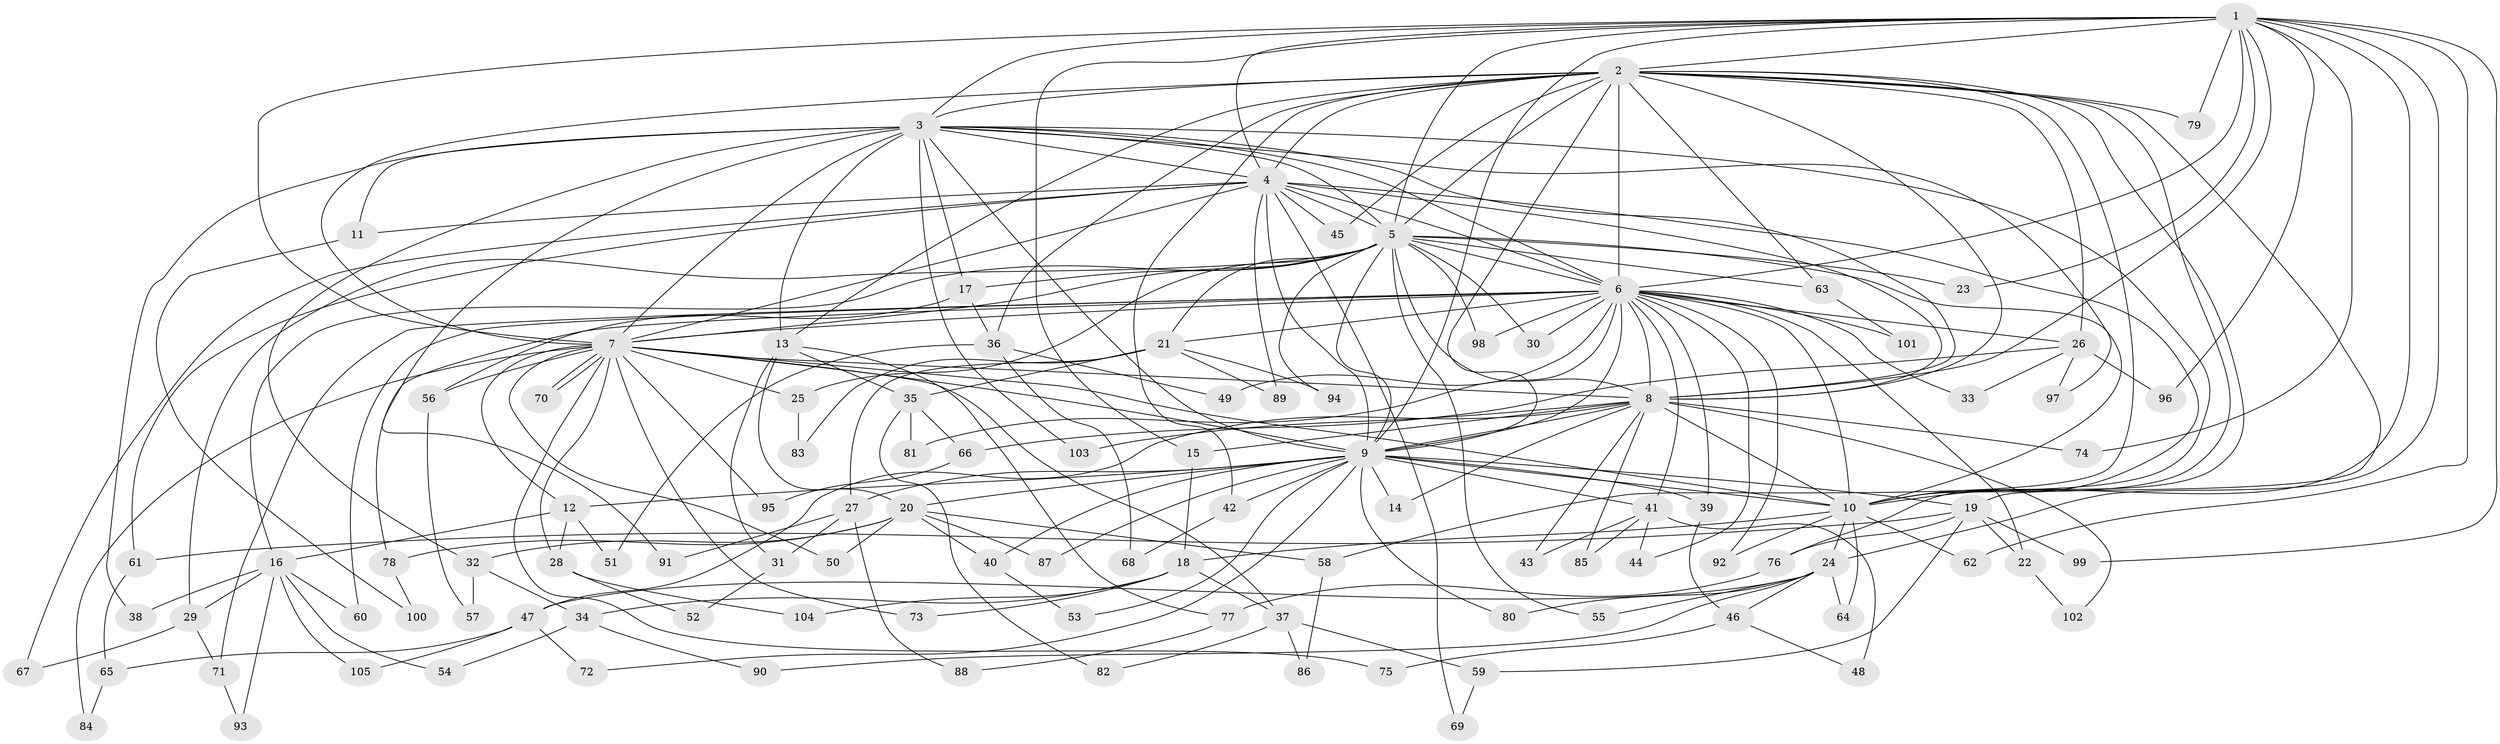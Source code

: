 // coarse degree distribution, {14: 0.025974025974025976, 16: 0.012987012987012988, 17: 0.012987012987012988, 13: 0.012987012987012988, 19: 0.012987012987012988, 26: 0.012987012987012988, 30: 0.012987012987012988, 3: 0.19480519480519481, 10: 0.012987012987012988, 2: 0.45454545454545453, 6: 0.06493506493506493, 7: 0.03896103896103896, 8: 0.012987012987012988, 5: 0.05194805194805195, 4: 0.05194805194805195, 1: 0.012987012987012988}
// Generated by graph-tools (version 1.1) at 2025/41/03/06/25 10:41:38]
// undirected, 105 vertices, 235 edges
graph export_dot {
graph [start="1"]
  node [color=gray90,style=filled];
  1;
  2;
  3;
  4;
  5;
  6;
  7;
  8;
  9;
  10;
  11;
  12;
  13;
  14;
  15;
  16;
  17;
  18;
  19;
  20;
  21;
  22;
  23;
  24;
  25;
  26;
  27;
  28;
  29;
  30;
  31;
  32;
  33;
  34;
  35;
  36;
  37;
  38;
  39;
  40;
  41;
  42;
  43;
  44;
  45;
  46;
  47;
  48;
  49;
  50;
  51;
  52;
  53;
  54;
  55;
  56;
  57;
  58;
  59;
  60;
  61;
  62;
  63;
  64;
  65;
  66;
  67;
  68;
  69;
  70;
  71;
  72;
  73;
  74;
  75;
  76;
  77;
  78;
  79;
  80;
  81;
  82;
  83;
  84;
  85;
  86;
  87;
  88;
  89;
  90;
  91;
  92;
  93;
  94;
  95;
  96;
  97;
  98;
  99;
  100;
  101;
  102;
  103;
  104;
  105;
  1 -- 2;
  1 -- 3;
  1 -- 4;
  1 -- 5;
  1 -- 6;
  1 -- 7;
  1 -- 8;
  1 -- 9;
  1 -- 10;
  1 -- 15;
  1 -- 23;
  1 -- 24;
  1 -- 62;
  1 -- 74;
  1 -- 79;
  1 -- 96;
  1 -- 99;
  2 -- 3;
  2 -- 4;
  2 -- 5;
  2 -- 6;
  2 -- 7;
  2 -- 8;
  2 -- 9;
  2 -- 10;
  2 -- 13;
  2 -- 19;
  2 -- 26;
  2 -- 36;
  2 -- 42;
  2 -- 45;
  2 -- 58;
  2 -- 63;
  2 -- 76;
  2 -- 79;
  3 -- 4;
  3 -- 5;
  3 -- 6;
  3 -- 7;
  3 -- 8;
  3 -- 9;
  3 -- 10;
  3 -- 11;
  3 -- 13;
  3 -- 17;
  3 -- 32;
  3 -- 38;
  3 -- 91;
  3 -- 97;
  3 -- 103;
  4 -- 5;
  4 -- 6;
  4 -- 7;
  4 -- 8;
  4 -- 9;
  4 -- 10;
  4 -- 11;
  4 -- 45;
  4 -- 61;
  4 -- 67;
  4 -- 69;
  4 -- 89;
  5 -- 6;
  5 -- 7;
  5 -- 8;
  5 -- 9;
  5 -- 10;
  5 -- 16;
  5 -- 17;
  5 -- 21;
  5 -- 23;
  5 -- 25;
  5 -- 29;
  5 -- 30;
  5 -- 55;
  5 -- 63;
  5 -- 94;
  5 -- 98;
  6 -- 7;
  6 -- 8;
  6 -- 9;
  6 -- 10;
  6 -- 21;
  6 -- 22;
  6 -- 26;
  6 -- 30;
  6 -- 33;
  6 -- 39;
  6 -- 41;
  6 -- 44;
  6 -- 49;
  6 -- 60;
  6 -- 71;
  6 -- 78;
  6 -- 81;
  6 -- 92;
  6 -- 98;
  6 -- 101;
  7 -- 8;
  7 -- 9;
  7 -- 10;
  7 -- 12;
  7 -- 25;
  7 -- 28;
  7 -- 37;
  7 -- 50;
  7 -- 56;
  7 -- 70;
  7 -- 70;
  7 -- 73;
  7 -- 75;
  7 -- 84;
  7 -- 95;
  8 -- 9;
  8 -- 10;
  8 -- 14;
  8 -- 15;
  8 -- 43;
  8 -- 47;
  8 -- 74;
  8 -- 85;
  8 -- 102;
  8 -- 103;
  9 -- 10;
  9 -- 12;
  9 -- 14;
  9 -- 19;
  9 -- 20;
  9 -- 27;
  9 -- 39;
  9 -- 40;
  9 -- 41;
  9 -- 42;
  9 -- 53;
  9 -- 72;
  9 -- 80;
  9 -- 87;
  10 -- 18;
  10 -- 24;
  10 -- 62;
  10 -- 64;
  10 -- 92;
  11 -- 100;
  12 -- 16;
  12 -- 28;
  12 -- 51;
  13 -- 20;
  13 -- 31;
  13 -- 35;
  13 -- 77;
  15 -- 18;
  16 -- 29;
  16 -- 38;
  16 -- 54;
  16 -- 60;
  16 -- 93;
  16 -- 105;
  17 -- 36;
  17 -- 56;
  18 -- 34;
  18 -- 37;
  18 -- 73;
  18 -- 104;
  19 -- 22;
  19 -- 59;
  19 -- 61;
  19 -- 76;
  19 -- 99;
  20 -- 32;
  20 -- 40;
  20 -- 50;
  20 -- 58;
  20 -- 78;
  20 -- 87;
  21 -- 27;
  21 -- 35;
  21 -- 83;
  21 -- 89;
  21 -- 94;
  22 -- 102;
  24 -- 46;
  24 -- 47;
  24 -- 55;
  24 -- 64;
  24 -- 80;
  24 -- 90;
  25 -- 83;
  26 -- 33;
  26 -- 66;
  26 -- 96;
  26 -- 97;
  27 -- 31;
  27 -- 88;
  27 -- 91;
  28 -- 52;
  28 -- 104;
  29 -- 67;
  29 -- 71;
  31 -- 52;
  32 -- 34;
  32 -- 57;
  34 -- 54;
  34 -- 90;
  35 -- 66;
  35 -- 81;
  35 -- 82;
  36 -- 49;
  36 -- 51;
  36 -- 68;
  37 -- 59;
  37 -- 82;
  37 -- 86;
  39 -- 46;
  40 -- 53;
  41 -- 43;
  41 -- 44;
  41 -- 48;
  41 -- 85;
  42 -- 68;
  46 -- 48;
  46 -- 75;
  47 -- 65;
  47 -- 72;
  47 -- 105;
  56 -- 57;
  58 -- 86;
  59 -- 69;
  61 -- 65;
  63 -- 101;
  65 -- 84;
  66 -- 95;
  71 -- 93;
  76 -- 77;
  77 -- 88;
  78 -- 100;
}
